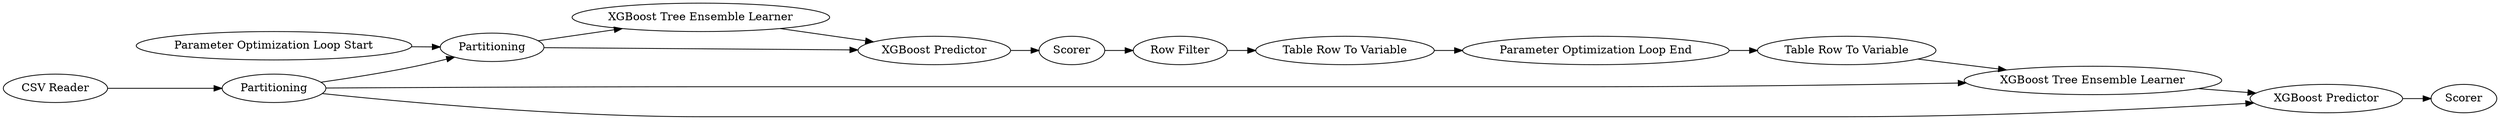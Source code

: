 digraph {
	1687 -> 1671
	1691 -> 1692
	2 -> 1691
	4 -> 3
	2 -> 1689
	1 -> 2
	1671 -> 1690
	7 -> 1688
	1690 -> 1689
	3 -> 5
	5 -> 6
	1688 -> 1687
	2 -> 3
	6 -> 7
	1689 -> 1691
	3 -> 6
	5 [label="XGBoost Tree Ensemble Learner"]
	1687 [label="Table Row To Variable"]
	1 [label="CSV Reader"]
	7 [label=Scorer]
	1689 [label="XGBoost Tree Ensemble Learner"]
	1688 [label="Row Filter"]
	4 [label="Parameter Optimization Loop Start"]
	1690 [label="Table Row To Variable"]
	6 [label="XGBoost Predictor"]
	1692 [label=Scorer]
	1691 [label="XGBoost Predictor"]
	1671 [label="Parameter Optimization Loop End"]
	3 [label=Partitioning]
	2 [label=Partitioning]
	rankdir=LR
}
